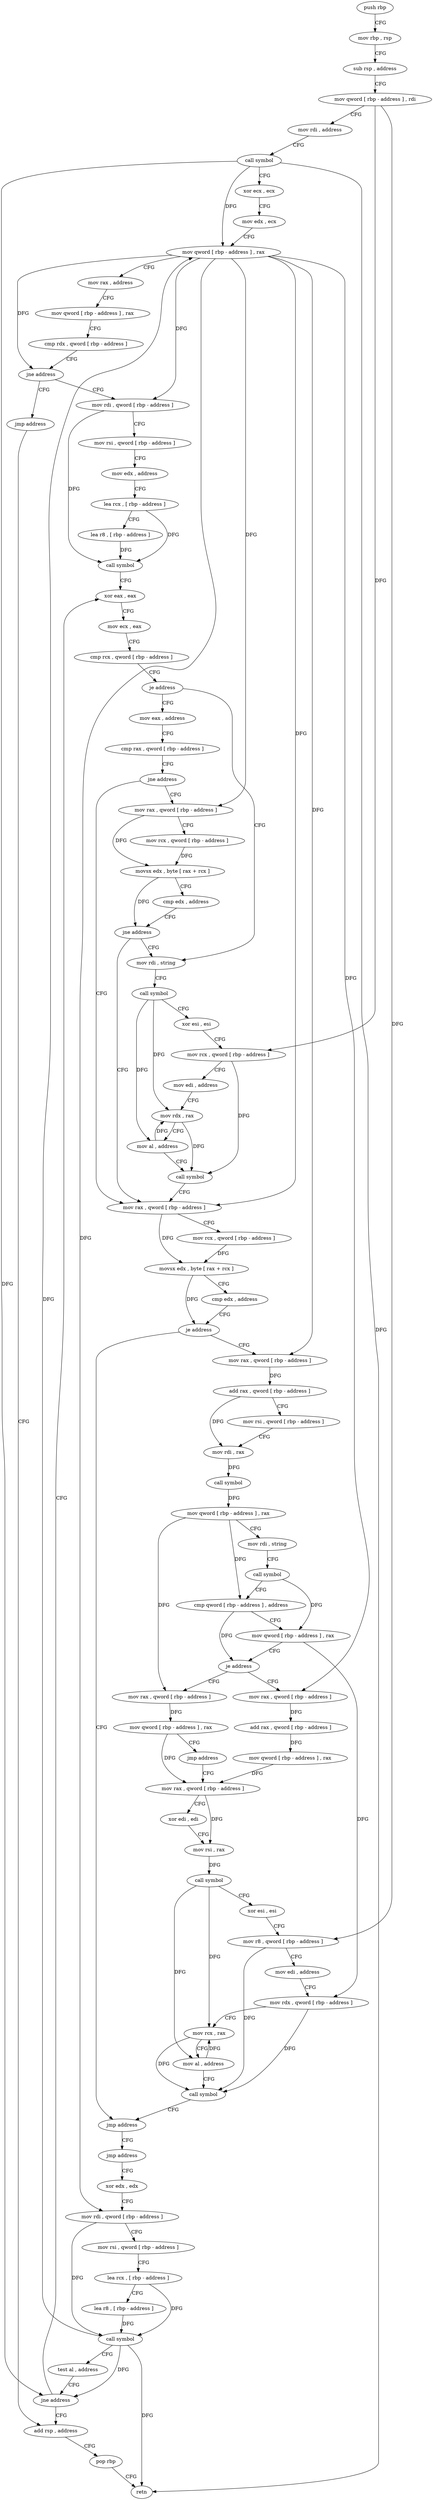 digraph "func" {
"4283632" [label = "push rbp" ]
"4283633" [label = "mov rbp , rsp" ]
"4283636" [label = "sub rsp , address" ]
"4283640" [label = "mov qword [ rbp - address ] , rdi" ]
"4283644" [label = "mov rdi , address" ]
"4283654" [label = "call symbol" ]
"4283659" [label = "xor ecx , ecx" ]
"4283661" [label = "mov edx , ecx" ]
"4283663" [label = "mov qword [ rbp - address ] , rax" ]
"4283667" [label = "mov rax , address" ]
"4283677" [label = "mov qword [ rbp - address ] , rax" ]
"4283681" [label = "cmp rdx , qword [ rbp - address ]" ]
"4283685" [label = "jne address" ]
"4283696" [label = "mov rdi , qword [ rbp - address ]" ]
"4283691" [label = "jmp address" ]
"4283700" [label = "mov rsi , qword [ rbp - address ]" ]
"4283704" [label = "mov edx , address" ]
"4283709" [label = "lea rcx , [ rbp - address ]" ]
"4283713" [label = "lea r8 , [ rbp - address ]" ]
"4283717" [label = "call symbol" ]
"4283722" [label = "xor eax , eax" ]
"4283988" [label = "add rsp , address" ]
"4283772" [label = "mov rdi , string" ]
"4283782" [label = "call symbol" ]
"4283787" [label = "xor esi , esi" ]
"4283789" [label = "mov rcx , qword [ rbp - address ]" ]
"4283793" [label = "mov edi , address" ]
"4283798" [label = "mov rdx , rax" ]
"4283801" [label = "mov al , address" ]
"4283803" [label = "call symbol" ]
"4283808" [label = "mov rax , qword [ rbp - address ]" ]
"4283736" [label = "mov eax , address" ]
"4283741" [label = "cmp rax , qword [ rbp - address ]" ]
"4283745" [label = "jne address" ]
"4283751" [label = "mov rax , qword [ rbp - address ]" ]
"4283992" [label = "pop rbp" ]
"4283993" [label = "retn" ]
"4283947" [label = "jmp address" ]
"4283952" [label = "jmp address" ]
"4283829" [label = "mov rax , qword [ rbp - address ]" ]
"4283833" [label = "add rax , qword [ rbp - address ]" ]
"4283837" [label = "mov rsi , qword [ rbp - address ]" ]
"4283841" [label = "mov rdi , rax" ]
"4283844" [label = "call symbol" ]
"4283849" [label = "mov qword [ rbp - address ] , rax" ]
"4283853" [label = "mov rdi , string" ]
"4283863" [label = "call symbol" ]
"4283868" [label = "cmp qword [ rbp - address ] , address" ]
"4283873" [label = "mov qword [ rbp - address ] , rax" ]
"4283877" [label = "je address" ]
"4283896" [label = "mov rax , qword [ rbp - address ]" ]
"4283883" [label = "mov rax , qword [ rbp - address ]" ]
"4283812" [label = "mov rcx , qword [ rbp - address ]" ]
"4283816" [label = "movsx edx , byte [ rax + rcx ]" ]
"4283820" [label = "cmp edx , address" ]
"4283823" [label = "je address" ]
"4283755" [label = "mov rcx , qword [ rbp - address ]" ]
"4283759" [label = "movsx edx , byte [ rax + rcx ]" ]
"4283763" [label = "cmp edx , address" ]
"4283766" [label = "jne address" ]
"4283957" [label = "xor edx , edx" ]
"4283900" [label = "add rax , qword [ rbp - address ]" ]
"4283904" [label = "mov qword [ rbp - address ] , rax" ]
"4283908" [label = "mov rax , qword [ rbp - address ]" ]
"4283887" [label = "mov qword [ rbp - address ] , rax" ]
"4283891" [label = "jmp address" ]
"4283959" [label = "mov rdi , qword [ rbp - address ]" ]
"4283963" [label = "mov rsi , qword [ rbp - address ]" ]
"4283967" [label = "lea rcx , [ rbp - address ]" ]
"4283971" [label = "lea r8 , [ rbp - address ]" ]
"4283975" [label = "call symbol" ]
"4283980" [label = "test al , address" ]
"4283982" [label = "jne address" ]
"4283912" [label = "xor edi , edi" ]
"4283914" [label = "mov rsi , rax" ]
"4283917" [label = "call symbol" ]
"4283922" [label = "xor esi , esi" ]
"4283924" [label = "mov r8 , qword [ rbp - address ]" ]
"4283928" [label = "mov edi , address" ]
"4283933" [label = "mov rdx , qword [ rbp - address ]" ]
"4283937" [label = "mov rcx , rax" ]
"4283940" [label = "mov al , address" ]
"4283942" [label = "call symbol" ]
"4283724" [label = "mov ecx , eax" ]
"4283726" [label = "cmp rcx , qword [ rbp - address ]" ]
"4283730" [label = "je address" ]
"4283632" -> "4283633" [ label = "CFG" ]
"4283633" -> "4283636" [ label = "CFG" ]
"4283636" -> "4283640" [ label = "CFG" ]
"4283640" -> "4283644" [ label = "CFG" ]
"4283640" -> "4283789" [ label = "DFG" ]
"4283640" -> "4283924" [ label = "DFG" ]
"4283644" -> "4283654" [ label = "CFG" ]
"4283654" -> "4283659" [ label = "CFG" ]
"4283654" -> "4283663" [ label = "DFG" ]
"4283654" -> "4283993" [ label = "DFG" ]
"4283654" -> "4283982" [ label = "DFG" ]
"4283659" -> "4283661" [ label = "CFG" ]
"4283661" -> "4283663" [ label = "CFG" ]
"4283663" -> "4283667" [ label = "CFG" ]
"4283663" -> "4283685" [ label = "DFG" ]
"4283663" -> "4283696" [ label = "DFG" ]
"4283663" -> "4283808" [ label = "DFG" ]
"4283663" -> "4283751" [ label = "DFG" ]
"4283663" -> "4283829" [ label = "DFG" ]
"4283663" -> "4283896" [ label = "DFG" ]
"4283663" -> "4283959" [ label = "DFG" ]
"4283667" -> "4283677" [ label = "CFG" ]
"4283677" -> "4283681" [ label = "CFG" ]
"4283681" -> "4283685" [ label = "CFG" ]
"4283685" -> "4283696" [ label = "CFG" ]
"4283685" -> "4283691" [ label = "CFG" ]
"4283696" -> "4283700" [ label = "CFG" ]
"4283696" -> "4283717" [ label = "DFG" ]
"4283691" -> "4283988" [ label = "CFG" ]
"4283700" -> "4283704" [ label = "CFG" ]
"4283704" -> "4283709" [ label = "CFG" ]
"4283709" -> "4283713" [ label = "CFG" ]
"4283709" -> "4283717" [ label = "DFG" ]
"4283713" -> "4283717" [ label = "DFG" ]
"4283717" -> "4283722" [ label = "CFG" ]
"4283722" -> "4283724" [ label = "CFG" ]
"4283988" -> "4283992" [ label = "CFG" ]
"4283772" -> "4283782" [ label = "CFG" ]
"4283782" -> "4283787" [ label = "CFG" ]
"4283782" -> "4283798" [ label = "DFG" ]
"4283782" -> "4283801" [ label = "DFG" ]
"4283787" -> "4283789" [ label = "CFG" ]
"4283789" -> "4283793" [ label = "CFG" ]
"4283789" -> "4283803" [ label = "DFG" ]
"4283793" -> "4283798" [ label = "CFG" ]
"4283798" -> "4283801" [ label = "CFG" ]
"4283798" -> "4283803" [ label = "DFG" ]
"4283801" -> "4283803" [ label = "CFG" ]
"4283801" -> "4283798" [ label = "DFG" ]
"4283803" -> "4283808" [ label = "CFG" ]
"4283808" -> "4283812" [ label = "CFG" ]
"4283808" -> "4283816" [ label = "DFG" ]
"4283736" -> "4283741" [ label = "CFG" ]
"4283741" -> "4283745" [ label = "CFG" ]
"4283745" -> "4283808" [ label = "CFG" ]
"4283745" -> "4283751" [ label = "CFG" ]
"4283751" -> "4283755" [ label = "CFG" ]
"4283751" -> "4283759" [ label = "DFG" ]
"4283992" -> "4283993" [ label = "CFG" ]
"4283947" -> "4283952" [ label = "CFG" ]
"4283952" -> "4283957" [ label = "CFG" ]
"4283829" -> "4283833" [ label = "DFG" ]
"4283833" -> "4283837" [ label = "CFG" ]
"4283833" -> "4283841" [ label = "DFG" ]
"4283837" -> "4283841" [ label = "CFG" ]
"4283841" -> "4283844" [ label = "DFG" ]
"4283844" -> "4283849" [ label = "DFG" ]
"4283849" -> "4283853" [ label = "CFG" ]
"4283849" -> "4283868" [ label = "DFG" ]
"4283849" -> "4283883" [ label = "DFG" ]
"4283853" -> "4283863" [ label = "CFG" ]
"4283863" -> "4283868" [ label = "CFG" ]
"4283863" -> "4283873" [ label = "DFG" ]
"4283868" -> "4283873" [ label = "CFG" ]
"4283868" -> "4283877" [ label = "DFG" ]
"4283873" -> "4283877" [ label = "CFG" ]
"4283873" -> "4283933" [ label = "DFG" ]
"4283877" -> "4283896" [ label = "CFG" ]
"4283877" -> "4283883" [ label = "CFG" ]
"4283896" -> "4283900" [ label = "DFG" ]
"4283883" -> "4283887" [ label = "DFG" ]
"4283812" -> "4283816" [ label = "DFG" ]
"4283816" -> "4283820" [ label = "CFG" ]
"4283816" -> "4283823" [ label = "DFG" ]
"4283820" -> "4283823" [ label = "CFG" ]
"4283823" -> "4283947" [ label = "CFG" ]
"4283823" -> "4283829" [ label = "CFG" ]
"4283755" -> "4283759" [ label = "DFG" ]
"4283759" -> "4283763" [ label = "CFG" ]
"4283759" -> "4283766" [ label = "DFG" ]
"4283763" -> "4283766" [ label = "CFG" ]
"4283766" -> "4283808" [ label = "CFG" ]
"4283766" -> "4283772" [ label = "CFG" ]
"4283957" -> "4283959" [ label = "CFG" ]
"4283900" -> "4283904" [ label = "DFG" ]
"4283904" -> "4283908" [ label = "DFG" ]
"4283908" -> "4283912" [ label = "CFG" ]
"4283908" -> "4283914" [ label = "DFG" ]
"4283887" -> "4283891" [ label = "CFG" ]
"4283887" -> "4283908" [ label = "DFG" ]
"4283891" -> "4283908" [ label = "CFG" ]
"4283959" -> "4283963" [ label = "CFG" ]
"4283959" -> "4283975" [ label = "DFG" ]
"4283963" -> "4283967" [ label = "CFG" ]
"4283967" -> "4283971" [ label = "CFG" ]
"4283967" -> "4283975" [ label = "DFG" ]
"4283971" -> "4283975" [ label = "DFG" ]
"4283975" -> "4283980" [ label = "CFG" ]
"4283975" -> "4283663" [ label = "DFG" ]
"4283975" -> "4283993" [ label = "DFG" ]
"4283975" -> "4283982" [ label = "DFG" ]
"4283980" -> "4283982" [ label = "CFG" ]
"4283982" -> "4283722" [ label = "CFG" ]
"4283982" -> "4283988" [ label = "CFG" ]
"4283912" -> "4283914" [ label = "CFG" ]
"4283914" -> "4283917" [ label = "DFG" ]
"4283917" -> "4283922" [ label = "CFG" ]
"4283917" -> "4283937" [ label = "DFG" ]
"4283917" -> "4283940" [ label = "DFG" ]
"4283922" -> "4283924" [ label = "CFG" ]
"4283924" -> "4283928" [ label = "CFG" ]
"4283924" -> "4283942" [ label = "DFG" ]
"4283928" -> "4283933" [ label = "CFG" ]
"4283933" -> "4283937" [ label = "CFG" ]
"4283933" -> "4283942" [ label = "DFG" ]
"4283937" -> "4283940" [ label = "CFG" ]
"4283937" -> "4283942" [ label = "DFG" ]
"4283940" -> "4283942" [ label = "CFG" ]
"4283940" -> "4283937" [ label = "DFG" ]
"4283942" -> "4283947" [ label = "CFG" ]
"4283724" -> "4283726" [ label = "CFG" ]
"4283726" -> "4283730" [ label = "CFG" ]
"4283730" -> "4283772" [ label = "CFG" ]
"4283730" -> "4283736" [ label = "CFG" ]
}
